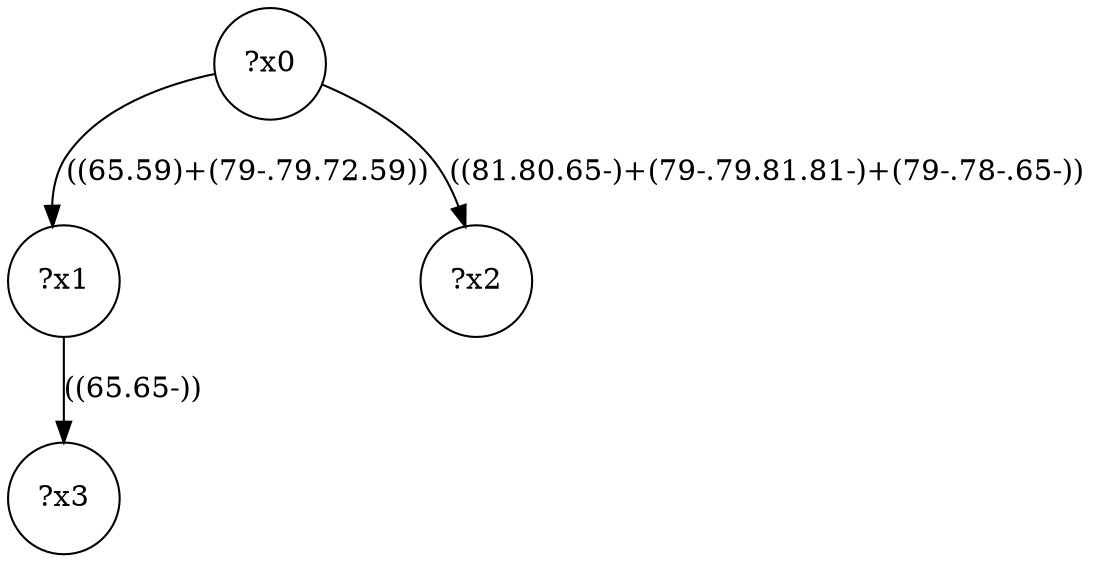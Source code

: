 digraph g {
	x0 [shape=circle, label="?x0"];
	x1 [shape=circle, label="?x1"];
	x0 -> x1 [label="((65.59)+(79-.79.72.59))"];
	x2 [shape=circle, label="?x2"];
	x0 -> x2 [label="((81.80.65-)+(79-.79.81.81-)+(79-.78-.65-))"];
	x3 [shape=circle, label="?x3"];
	x1 -> x3 [label="((65.65-))"];
}

